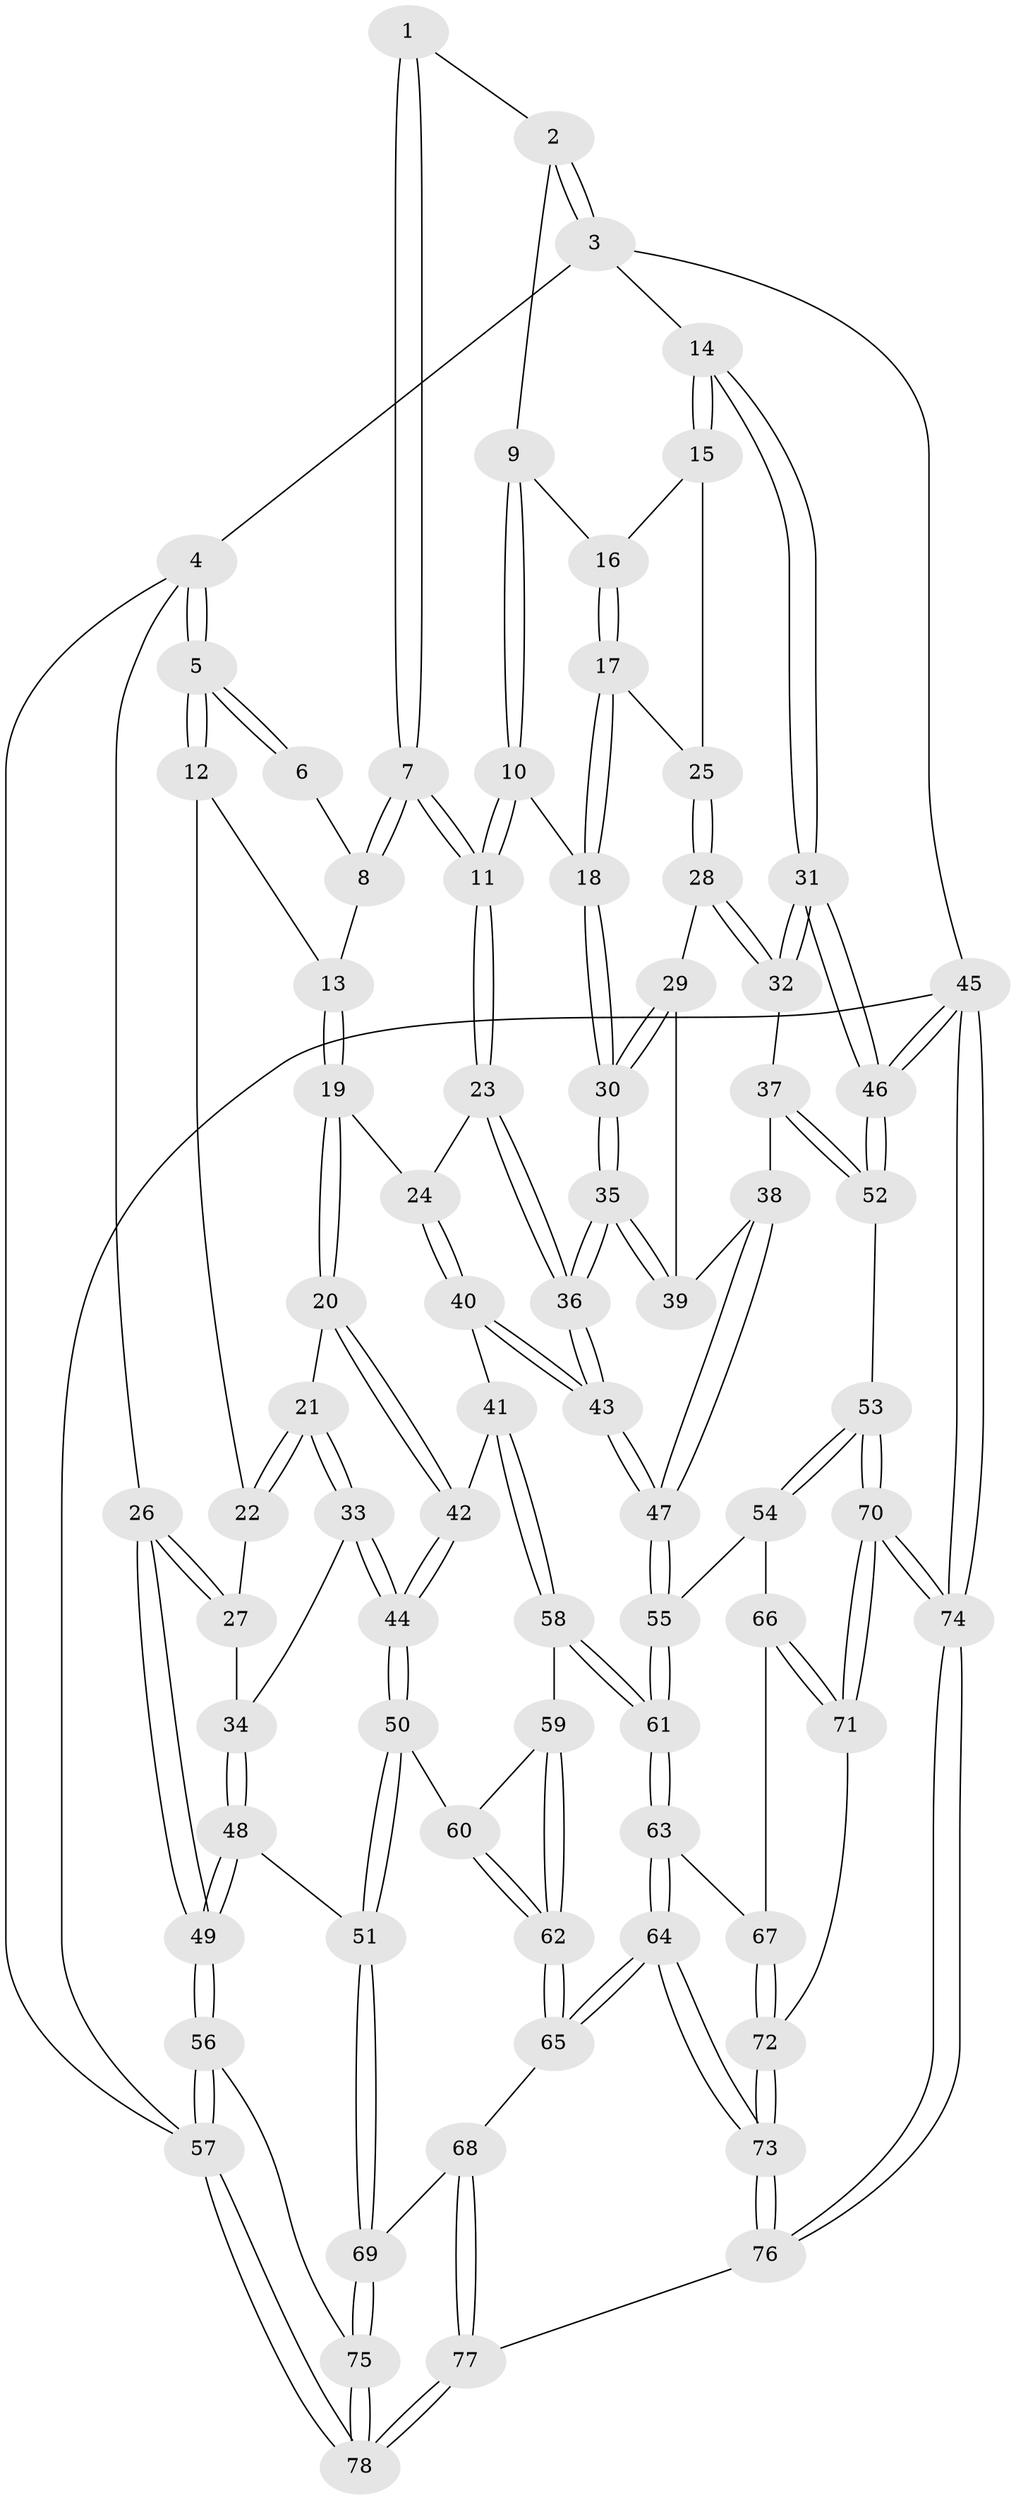// coarse degree distribution, {3: 0.25, 4: 0.625, 2: 0.03125, 5: 0.0625, 6: 0.03125}
// Generated by graph-tools (version 1.1) at 2025/38/03/04/25 23:38:34]
// undirected, 78 vertices, 192 edges
graph export_dot {
  node [color=gray90,style=filled];
  1 [pos="+0.6698038810117426+0"];
  2 [pos="+0.7059986603612588+0"];
  3 [pos="+1+0"];
  4 [pos="+0+0"];
  5 [pos="+0+0"];
  6 [pos="+0.3631655749636601+0"];
  7 [pos="+0.4979969806871637+0.18932204827682103"];
  8 [pos="+0.3579442708711671+0"];
  9 [pos="+0.6750352889868347+0.1222976798460127"];
  10 [pos="+0.5198920487333542+0.21323319098179766"];
  11 [pos="+0.4999654058280486+0.2120547995059914"];
  12 [pos="+0.10410686819920861+0.1052057026607879"];
  13 [pos="+0.2431480240267861+0.1394544360235779"];
  14 [pos="+1+0"];
  15 [pos="+0.8978495050924826+0.12853729938422684"];
  16 [pos="+0.7132084065266489+0.14258328528292388"];
  17 [pos="+0.7244959862667534+0.24176697676099665"];
  18 [pos="+0.6517109416264671+0.28711626892691794"];
  19 [pos="+0.2982197033876306+0.22631880344032423"];
  20 [pos="+0.18852040875302753+0.3466632852357875"];
  21 [pos="+0.17822867979045898+0.3497848275719029"];
  22 [pos="+0.07065351294093329+0.2571836082489673"];
  23 [pos="+0.46699147300305127+0.24061045118744023"];
  24 [pos="+0.443839753629654+0.2581450636837699"];
  25 [pos="+0.842121917806908+0.25194815913690466"];
  26 [pos="+0+0.27554181392061605"];
  27 [pos="+0+0.2856560624474657"];
  28 [pos="+0.8473511779032554+0.3173471538049423"];
  29 [pos="+0.8048887424161038+0.34581302773794126"];
  30 [pos="+0.6947467108273514+0.38477428894578775"];
  31 [pos="+1+0.41706760346802796"];
  32 [pos="+0.9563082335090116+0.4070946106547303"];
  33 [pos="+0.12264156467419357+0.4249955316660571"];
  34 [pos="+0.07230302577628055+0.43766003738571674"];
  35 [pos="+0.6792803397519804+0.4333058836194181"];
  36 [pos="+0.6666607133598251+0.45464512849277106"];
  37 [pos="+0.8750439450724807+0.48276511525178023"];
  38 [pos="+0.8349862848295867+0.47238595429181446"];
  39 [pos="+0.8108380995466772+0.45095312794726194"];
  40 [pos="+0.4412256961158185+0.4253375794433656"];
  41 [pos="+0.4229564124413469+0.4525759896504004"];
  42 [pos="+0.31807146190673613+0.46841265387810715"];
  43 [pos="+0.6563377019196874+0.4767938844967233"];
  44 [pos="+0.21445775866248623+0.5836438439102425"];
  45 [pos="+1+1"];
  46 [pos="+1+0.6367313510577541"];
  47 [pos="+0.674916103008647+0.5536653665263249"];
  48 [pos="+0+0.5687578445439903"];
  49 [pos="+0+0.5791308900584956"];
  50 [pos="+0.21078109508797205+0.6081461165753826"];
  51 [pos="+0.17503748443421327+0.6542612774979164"];
  52 [pos="+0.8569964702785909+0.6049559379692285"];
  53 [pos="+0.7893269297494381+0.6491571691433"];
  54 [pos="+0.7024379182566364+0.5999298353262253"];
  55 [pos="+0.6753584907624197+0.5608026111234834"];
  56 [pos="+0+0.8053434324010785"];
  57 [pos="+0+1"];
  58 [pos="+0.4466394493810184+0.6010222615800717"];
  59 [pos="+0.41675505880384306+0.6160890166853613"];
  60 [pos="+0.3114518326310735+0.6249596477148187"];
  61 [pos="+0.4808933684407889+0.6256682706545892"];
  62 [pos="+0.34900513338050876+0.7557294037683101"];
  63 [pos="+0.4910276829883935+0.6628728892902033"];
  64 [pos="+0.4088822384114476+0.795720903105505"];
  65 [pos="+0.34539356066801025+0.7709973676263729"];
  66 [pos="+0.6295238628305625+0.7047111138129968"];
  67 [pos="+0.5254261711749484+0.7016378679568283"];
  68 [pos="+0.3008736450986706+0.7818349409052118"];
  69 [pos="+0.1858424835588808+0.7399571076093172"];
  70 [pos="+0.822882814676798+0.8388364203932179"];
  71 [pos="+0.6391148310247649+0.7973701518558554"];
  72 [pos="+0.5478340273726402+0.8417390253260958"];
  73 [pos="+0.4987913515390877+0.9115899707394454"];
  74 [pos="+1+1"];
  75 [pos="+0.12398329308511705+0.8315883841920163"];
  76 [pos="+0.4870853984418321+1"];
  77 [pos="+0.31042777387360365+1"];
  78 [pos="+0.2372753038592417+1"];
  1 -- 2;
  1 -- 7;
  1 -- 7;
  2 -- 3;
  2 -- 3;
  2 -- 9;
  3 -- 4;
  3 -- 14;
  3 -- 45;
  4 -- 5;
  4 -- 5;
  4 -- 26;
  4 -- 57;
  5 -- 6;
  5 -- 6;
  5 -- 12;
  5 -- 12;
  6 -- 8;
  7 -- 8;
  7 -- 8;
  7 -- 11;
  7 -- 11;
  8 -- 13;
  9 -- 10;
  9 -- 10;
  9 -- 16;
  10 -- 11;
  10 -- 11;
  10 -- 18;
  11 -- 23;
  11 -- 23;
  12 -- 13;
  12 -- 22;
  13 -- 19;
  13 -- 19;
  14 -- 15;
  14 -- 15;
  14 -- 31;
  14 -- 31;
  15 -- 16;
  15 -- 25;
  16 -- 17;
  16 -- 17;
  17 -- 18;
  17 -- 18;
  17 -- 25;
  18 -- 30;
  18 -- 30;
  19 -- 20;
  19 -- 20;
  19 -- 24;
  20 -- 21;
  20 -- 42;
  20 -- 42;
  21 -- 22;
  21 -- 22;
  21 -- 33;
  21 -- 33;
  22 -- 27;
  23 -- 24;
  23 -- 36;
  23 -- 36;
  24 -- 40;
  24 -- 40;
  25 -- 28;
  25 -- 28;
  26 -- 27;
  26 -- 27;
  26 -- 49;
  26 -- 49;
  27 -- 34;
  28 -- 29;
  28 -- 32;
  28 -- 32;
  29 -- 30;
  29 -- 30;
  29 -- 39;
  30 -- 35;
  30 -- 35;
  31 -- 32;
  31 -- 32;
  31 -- 46;
  31 -- 46;
  32 -- 37;
  33 -- 34;
  33 -- 44;
  33 -- 44;
  34 -- 48;
  34 -- 48;
  35 -- 36;
  35 -- 36;
  35 -- 39;
  35 -- 39;
  36 -- 43;
  36 -- 43;
  37 -- 38;
  37 -- 52;
  37 -- 52;
  38 -- 39;
  38 -- 47;
  38 -- 47;
  40 -- 41;
  40 -- 43;
  40 -- 43;
  41 -- 42;
  41 -- 58;
  41 -- 58;
  42 -- 44;
  42 -- 44;
  43 -- 47;
  43 -- 47;
  44 -- 50;
  44 -- 50;
  45 -- 46;
  45 -- 46;
  45 -- 74;
  45 -- 74;
  45 -- 57;
  46 -- 52;
  46 -- 52;
  47 -- 55;
  47 -- 55;
  48 -- 49;
  48 -- 49;
  48 -- 51;
  49 -- 56;
  49 -- 56;
  50 -- 51;
  50 -- 51;
  50 -- 60;
  51 -- 69;
  51 -- 69;
  52 -- 53;
  53 -- 54;
  53 -- 54;
  53 -- 70;
  53 -- 70;
  54 -- 55;
  54 -- 66;
  55 -- 61;
  55 -- 61;
  56 -- 57;
  56 -- 57;
  56 -- 75;
  57 -- 78;
  57 -- 78;
  58 -- 59;
  58 -- 61;
  58 -- 61;
  59 -- 60;
  59 -- 62;
  59 -- 62;
  60 -- 62;
  60 -- 62;
  61 -- 63;
  61 -- 63;
  62 -- 65;
  62 -- 65;
  63 -- 64;
  63 -- 64;
  63 -- 67;
  64 -- 65;
  64 -- 65;
  64 -- 73;
  64 -- 73;
  65 -- 68;
  66 -- 67;
  66 -- 71;
  66 -- 71;
  67 -- 72;
  67 -- 72;
  68 -- 69;
  68 -- 77;
  68 -- 77;
  69 -- 75;
  69 -- 75;
  70 -- 71;
  70 -- 71;
  70 -- 74;
  70 -- 74;
  71 -- 72;
  72 -- 73;
  72 -- 73;
  73 -- 76;
  73 -- 76;
  74 -- 76;
  74 -- 76;
  75 -- 78;
  75 -- 78;
  76 -- 77;
  77 -- 78;
  77 -- 78;
}
